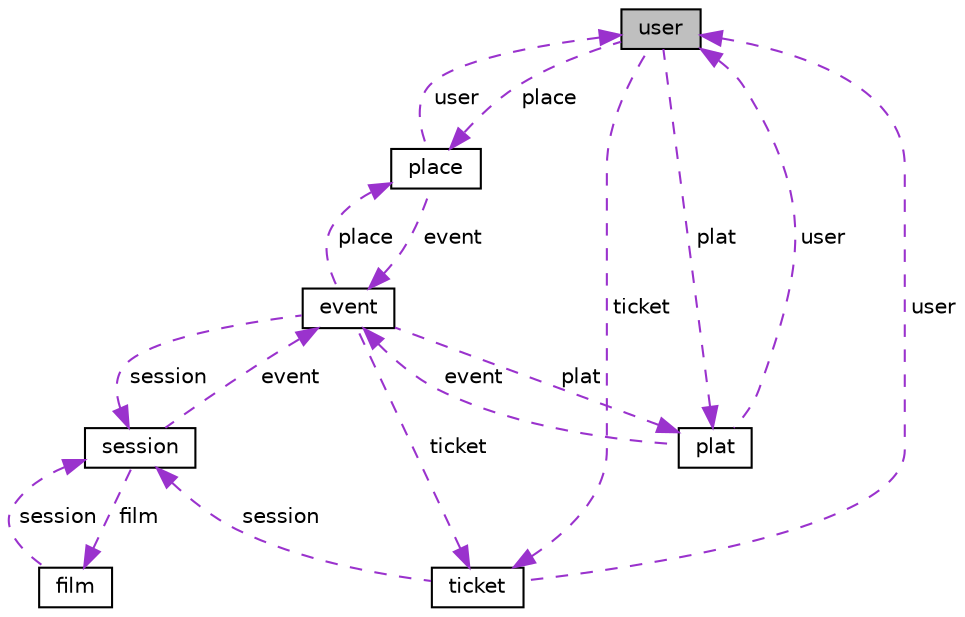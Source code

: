 digraph "user"
{
 // LATEX_PDF_SIZE
  edge [fontname="Helvetica",fontsize="10",labelfontname="Helvetica",labelfontsize="10"];
  node [fontname="Helvetica",fontsize="10",shape=record];
  Node1 [label="user",height=0.2,width=0.4,color="black", fillcolor="grey75", style="filled", fontcolor="black",tooltip=" "];
  Node2 -> Node1 [dir="back",color="darkorchid3",fontsize="10",style="dashed",label=" place" ,fontname="Helvetica"];
  Node2 [label="place",height=0.2,width=0.4,color="black", fillcolor="white", style="filled",URL="$structplace.html",tooltip=" "];
  Node3 -> Node2 [dir="back",color="darkorchid3",fontsize="10",style="dashed",label=" event" ,fontname="Helvetica"];
  Node3 [label="event",height=0.2,width=0.4,color="black", fillcolor="white", style="filled",URL="$structevent.html",tooltip=" "];
  Node2 -> Node3 [dir="back",color="darkorchid3",fontsize="10",style="dashed",label=" place" ,fontname="Helvetica"];
  Node4 -> Node3 [dir="back",color="darkorchid3",fontsize="10",style="dashed",label=" session" ,fontname="Helvetica"];
  Node4 [label="session",height=0.2,width=0.4,color="black", fillcolor="white", style="filled",URL="$structsession.html",tooltip=" "];
  Node5 -> Node4 [dir="back",color="darkorchid3",fontsize="10",style="dashed",label=" film" ,fontname="Helvetica"];
  Node5 [label="film",height=0.2,width=0.4,color="black", fillcolor="white", style="filled",URL="$structfilm.html",tooltip=" "];
  Node4 -> Node5 [dir="back",color="darkorchid3",fontsize="10",style="dashed",label=" session" ,fontname="Helvetica"];
  Node3 -> Node4 [dir="back",color="darkorchid3",fontsize="10",style="dashed",label=" event" ,fontname="Helvetica"];
  Node6 -> Node3 [dir="back",color="darkorchid3",fontsize="10",style="dashed",label=" ticket" ,fontname="Helvetica"];
  Node6 [label="ticket",height=0.2,width=0.4,color="black", fillcolor="white", style="filled",URL="$structticket.html",tooltip=" "];
  Node4 -> Node6 [dir="back",color="darkorchid3",fontsize="10",style="dashed",label=" session" ,fontname="Helvetica"];
  Node1 -> Node6 [dir="back",color="darkorchid3",fontsize="10",style="dashed",label=" user" ,fontname="Helvetica"];
  Node7 -> Node3 [dir="back",color="darkorchid3",fontsize="10",style="dashed",label=" plat" ,fontname="Helvetica"];
  Node7 [label="plat",height=0.2,width=0.4,color="black", fillcolor="white", style="filled",URL="$structplat.html",tooltip=" "];
  Node3 -> Node7 [dir="back",color="darkorchid3",fontsize="10",style="dashed",label=" event" ,fontname="Helvetica"];
  Node1 -> Node7 [dir="back",color="darkorchid3",fontsize="10",style="dashed",label=" user" ,fontname="Helvetica"];
  Node1 -> Node2 [dir="back",color="darkorchid3",fontsize="10",style="dashed",label=" user" ,fontname="Helvetica"];
  Node6 -> Node1 [dir="back",color="darkorchid3",fontsize="10",style="dashed",label=" ticket" ,fontname="Helvetica"];
  Node7 -> Node1 [dir="back",color="darkorchid3",fontsize="10",style="dashed",label=" plat" ,fontname="Helvetica"];
}
